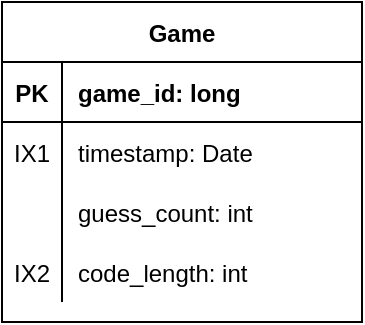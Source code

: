 <mxfile version="13.8.0" type="device"><diagram id="J2NPP67-S1X258MxjPMb" name="Page-1"><mxGraphModel dx="460" dy="703" grid="1" gridSize="10" guides="1" tooltips="1" connect="1" arrows="1" fold="1" page="1" pageScale="1" pageWidth="850" pageHeight="1100" math="0" shadow="0"><root><mxCell id="0"/><mxCell id="1" parent="0"/><mxCell id="GwhCbEsEdA5Bo0Hwqqoe-1" value="Game" style="shape=table;startSize=30;container=1;collapsible=1;childLayout=tableLayout;fixedRows=1;rowLines=0;fontStyle=1;align=center;resizeLast=1;" vertex="1" parent="1"><mxGeometry x="200" y="70" width="180" height="160" as="geometry"/></mxCell><mxCell id="GwhCbEsEdA5Bo0Hwqqoe-2" value="" style="shape=partialRectangle;collapsible=0;dropTarget=0;pointerEvents=0;fillColor=none;top=0;left=0;bottom=1;right=0;points=[[0,0.5],[1,0.5]];portConstraint=eastwest;" vertex="1" parent="GwhCbEsEdA5Bo0Hwqqoe-1"><mxGeometry y="30" width="180" height="30" as="geometry"/></mxCell><mxCell id="GwhCbEsEdA5Bo0Hwqqoe-3" value="PK" style="shape=partialRectangle;connectable=0;fillColor=none;top=0;left=0;bottom=0;right=0;fontStyle=1;overflow=hidden;" vertex="1" parent="GwhCbEsEdA5Bo0Hwqqoe-2"><mxGeometry width="30" height="30" as="geometry"/></mxCell><mxCell id="GwhCbEsEdA5Bo0Hwqqoe-4" value="game_id: long" style="shape=partialRectangle;connectable=0;fillColor=none;top=0;left=0;bottom=0;right=0;align=left;spacingLeft=6;fontStyle=1;overflow=hidden;" vertex="1" parent="GwhCbEsEdA5Bo0Hwqqoe-2"><mxGeometry x="30" width="150" height="30" as="geometry"/></mxCell><mxCell id="GwhCbEsEdA5Bo0Hwqqoe-5" value="" style="shape=partialRectangle;collapsible=0;dropTarget=0;pointerEvents=0;fillColor=none;top=0;left=0;bottom=0;right=0;points=[[0,0.5],[1,0.5]];portConstraint=eastwest;" vertex="1" parent="GwhCbEsEdA5Bo0Hwqqoe-1"><mxGeometry y="60" width="180" height="30" as="geometry"/></mxCell><mxCell id="GwhCbEsEdA5Bo0Hwqqoe-6" value="IX1" style="shape=partialRectangle;connectable=0;fillColor=none;top=0;left=0;bottom=0;right=0;editable=1;overflow=hidden;" vertex="1" parent="GwhCbEsEdA5Bo0Hwqqoe-5"><mxGeometry width="30" height="30" as="geometry"/></mxCell><mxCell id="GwhCbEsEdA5Bo0Hwqqoe-7" value="timestamp: Date" style="shape=partialRectangle;connectable=0;fillColor=none;top=0;left=0;bottom=0;right=0;align=left;spacingLeft=6;overflow=hidden;" vertex="1" parent="GwhCbEsEdA5Bo0Hwqqoe-5"><mxGeometry x="30" width="150" height="30" as="geometry"/></mxCell><mxCell id="GwhCbEsEdA5Bo0Hwqqoe-8" value="" style="shape=partialRectangle;collapsible=0;dropTarget=0;pointerEvents=0;fillColor=none;top=0;left=0;bottom=0;right=0;points=[[0,0.5],[1,0.5]];portConstraint=eastwest;" vertex="1" parent="GwhCbEsEdA5Bo0Hwqqoe-1"><mxGeometry y="90" width="180" height="30" as="geometry"/></mxCell><mxCell id="GwhCbEsEdA5Bo0Hwqqoe-9" value="" style="shape=partialRectangle;connectable=0;fillColor=none;top=0;left=0;bottom=0;right=0;editable=1;overflow=hidden;" vertex="1" parent="GwhCbEsEdA5Bo0Hwqqoe-8"><mxGeometry width="30" height="30" as="geometry"/></mxCell><mxCell id="GwhCbEsEdA5Bo0Hwqqoe-10" value="guess_count: int" style="shape=partialRectangle;connectable=0;fillColor=none;top=0;left=0;bottom=0;right=0;align=left;spacingLeft=6;overflow=hidden;" vertex="1" parent="GwhCbEsEdA5Bo0Hwqqoe-8"><mxGeometry x="30" width="150" height="30" as="geometry"/></mxCell><mxCell id="GwhCbEsEdA5Bo0Hwqqoe-11" value="" style="shape=partialRectangle;collapsible=0;dropTarget=0;pointerEvents=0;fillColor=none;top=0;left=0;bottom=0;right=0;points=[[0,0.5],[1,0.5]];portConstraint=eastwest;" vertex="1" parent="GwhCbEsEdA5Bo0Hwqqoe-1"><mxGeometry y="120" width="180" height="30" as="geometry"/></mxCell><mxCell id="GwhCbEsEdA5Bo0Hwqqoe-12" value="IX2" style="shape=partialRectangle;connectable=0;fillColor=none;top=0;left=0;bottom=0;right=0;editable=1;overflow=hidden;" vertex="1" parent="GwhCbEsEdA5Bo0Hwqqoe-11"><mxGeometry width="30" height="30" as="geometry"/></mxCell><mxCell id="GwhCbEsEdA5Bo0Hwqqoe-13" value="code_length: int" style="shape=partialRectangle;connectable=0;fillColor=none;top=0;left=0;bottom=0;right=0;align=left;spacingLeft=6;overflow=hidden;" vertex="1" parent="GwhCbEsEdA5Bo0Hwqqoe-11"><mxGeometry x="30" width="150" height="30" as="geometry"/></mxCell></root></mxGraphModel></diagram></mxfile>
